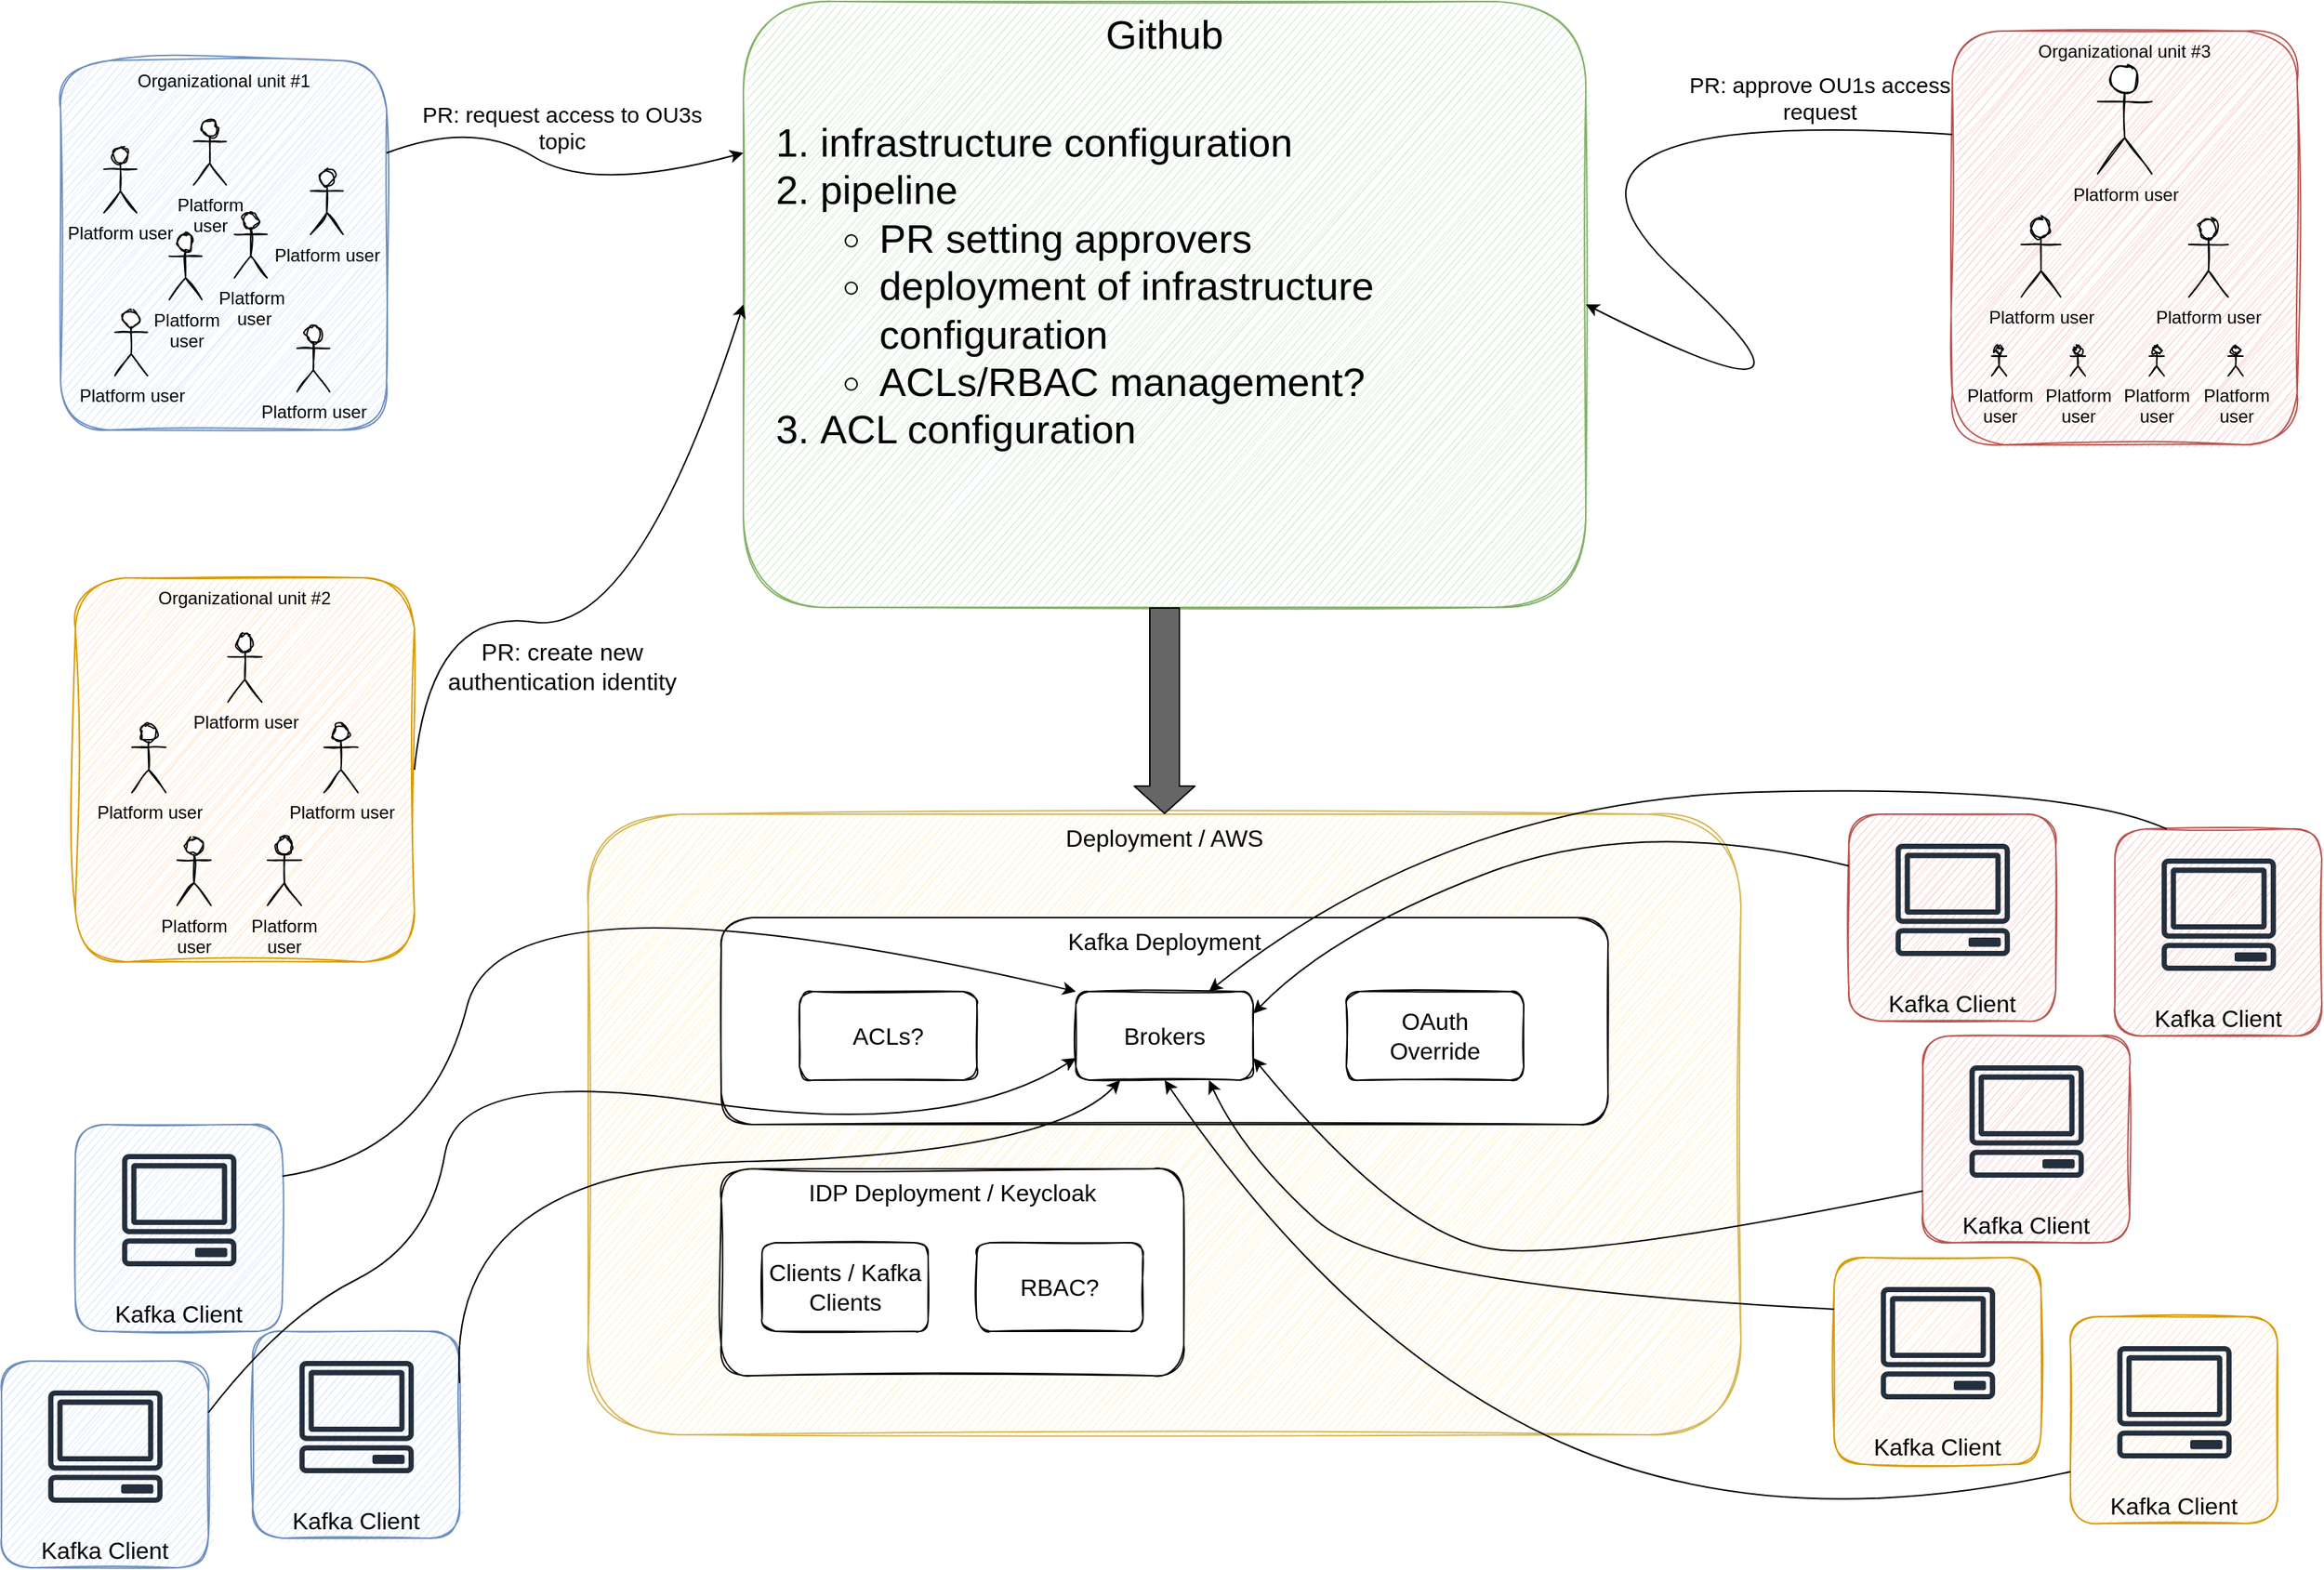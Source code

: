 <mxfile scale="1" border="20">
    <diagram id="cnEmr6O3rUAzfcHBCtT3" name="Page-1">
        <mxGraphModel dx="3090" dy="1620" grid="1" gridSize="10" guides="1" tooltips="1" connect="1" arrows="1" fold="1" page="1" pageScale="1" pageWidth="1654" pageHeight="1169" background="#ffffff" math="0" shadow="0">
            <root>
                <mxCell id="0"/>
                <mxCell id="1" parent="0"/>
                <mxCell id="43" value="" style="group" parent="1" vertex="1" connectable="0">
                    <mxGeometry x="80" y="90" width="220.59" height="250" as="geometry"/>
                </mxCell>
                <mxCell id="18" value="Organizational unit #1" style="rounded=1;whiteSpace=wrap;html=1;verticalAlign=top;fillColor=#dae8fc;strokeColor=#6c8ebf;sketch=1;curveFitting=1;jiggle=2;" parent="43" vertex="1">
                    <mxGeometry width="220.59" height="250.0" as="geometry"/>
                </mxCell>
                <mxCell id="19" value="Platform user" style="shape=umlActor;verticalLabelPosition=bottom;verticalAlign=top;html=1;outlineConnect=0;sketch=1;" parent="43" vertex="1">
                    <mxGeometry x="36.765" y="169.118" width="22.059" height="44.118" as="geometry"/>
                </mxCell>
                <mxCell id="20" value="Platform&lt;br&gt;&amp;nbsp;user" style="shape=umlActor;verticalLabelPosition=bottom;verticalAlign=top;html=1;outlineConnect=0;sketch=1;" parent="43" vertex="1">
                    <mxGeometry x="117.648" y="102.941" width="22.059" height="44.118" as="geometry"/>
                </mxCell>
                <mxCell id="21" value="Platform &lt;br&gt;user" style="shape=umlActor;verticalLabelPosition=bottom;verticalAlign=top;html=1;outlineConnect=0;sketch=1;" parent="43" vertex="1">
                    <mxGeometry x="89.999" y="39.998" width="22.059" height="44.118" as="geometry"/>
                </mxCell>
                <mxCell id="22" value="Platform user" style="shape=umlActor;verticalLabelPosition=bottom;verticalAlign=top;html=1;outlineConnect=0;sketch=1;" parent="43" vertex="1">
                    <mxGeometry x="29.412" y="58.824" width="22.059" height="44.118" as="geometry"/>
                </mxCell>
                <mxCell id="23" value="Platform &lt;br&gt;user" style="shape=umlActor;verticalLabelPosition=bottom;verticalAlign=top;html=1;outlineConnect=0;sketch=1;" parent="43" vertex="1">
                    <mxGeometry x="73.53" y="117.647" width="22.059" height="44.118" as="geometry"/>
                </mxCell>
                <mxCell id="41" value="Platform user" style="shape=umlActor;verticalLabelPosition=bottom;verticalAlign=top;html=1;outlineConnect=0;sketch=1;" parent="43" vertex="1">
                    <mxGeometry x="159.999" y="180.004" width="22.059" height="44.118" as="geometry"/>
                </mxCell>
                <mxCell id="42" value="Platform user" style="shape=umlActor;verticalLabelPosition=bottom;verticalAlign=top;html=1;outlineConnect=0;sketch=1;" parent="43" vertex="1">
                    <mxGeometry x="169.119" y="73.529" width="22.059" height="44.118" as="geometry"/>
                </mxCell>
                <mxCell id="44" value="" style="group" parent="1" vertex="1" connectable="0">
                    <mxGeometry x="90" y="440" width="229.41" height="260" as="geometry"/>
                </mxCell>
                <mxCell id="26" value="Organizational unit #2" style="rounded=1;whiteSpace=wrap;html=1;verticalAlign=top;fillColor=#ffe6cc;strokeColor=#d79b00;sketch=1;curveFitting=1;jiggle=2;" parent="44" vertex="1">
                    <mxGeometry width="229.41" height="260" as="geometry"/>
                </mxCell>
                <mxCell id="27" value="Platform &lt;br&gt;user" style="shape=umlActor;verticalLabelPosition=bottom;verticalAlign=top;html=1;outlineConnect=0;sketch=1;" parent="44" vertex="1">
                    <mxGeometry x="68.823" y="175.882" width="22.941" height="45.882" as="geometry"/>
                </mxCell>
                <mxCell id="28" value="Platform &lt;br&gt;user" style="shape=umlActor;verticalLabelPosition=bottom;verticalAlign=top;html=1;outlineConnect=0;sketch=1;" parent="44" vertex="1">
                    <mxGeometry x="129.999" y="175.882" width="22.941" height="45.882" as="geometry"/>
                </mxCell>
                <mxCell id="29" value="Platform user" style="shape=umlActor;verticalLabelPosition=bottom;verticalAlign=top;html=1;outlineConnect=0;sketch=1;" parent="44" vertex="1">
                    <mxGeometry x="168.234" y="99.412" width="22.941" height="45.882" as="geometry"/>
                </mxCell>
                <mxCell id="30" value="Platform user" style="shape=umlActor;verticalLabelPosition=bottom;verticalAlign=top;html=1;outlineConnect=0;sketch=1;" parent="44" vertex="1">
                    <mxGeometry x="38.235" y="99.412" width="22.941" height="45.882" as="geometry"/>
                </mxCell>
                <mxCell id="31" value="Platform user" style="shape=umlActor;verticalLabelPosition=bottom;verticalAlign=top;html=1;outlineConnect=0;sketch=1;" parent="44" vertex="1">
                    <mxGeometry x="103.234" y="38.235" width="22.941" height="45.882" as="geometry"/>
                </mxCell>
                <mxCell id="45" value="" style="group" parent="1" vertex="1" connectable="0">
                    <mxGeometry x="1360" y="70" width="233.33" height="280" as="geometry"/>
                </mxCell>
                <mxCell id="32" value="Organizational unit #3" style="rounded=1;whiteSpace=wrap;html=1;verticalAlign=top;fillColor=#f8cecc;strokeColor=#b85450;sketch=1;curveFitting=1;jiggle=2;" parent="45" vertex="1">
                    <mxGeometry width="233.33" height="280" as="geometry"/>
                </mxCell>
                <mxCell id="33" value="Platform &lt;br&gt;user" style="shape=umlActor;verticalLabelPosition=bottom;verticalAlign=top;html=1;outlineConnect=0;sketch=1;" parent="45" vertex="1">
                    <mxGeometry x="26.666" y="213.333" width="10.0" height="20" as="geometry"/>
                </mxCell>
                <mxCell id="34" value="Platform &lt;br&gt;user" style="shape=umlActor;verticalLabelPosition=bottom;verticalAlign=top;html=1;outlineConnect=0;sketch=1;" parent="45" vertex="1">
                    <mxGeometry x="186.664" y="213.333" width="10.0" height="20" as="geometry"/>
                </mxCell>
                <mxCell id="35" value="Platform user" style="shape=umlActor;verticalLabelPosition=bottom;verticalAlign=top;html=1;outlineConnect=0;sketch=1;" parent="45" vertex="1">
                    <mxGeometry x="98.332" y="23.333" width="36.666" height="73.333" as="geometry"/>
                </mxCell>
                <mxCell id="36" value="Platform user" style="shape=umlActor;verticalLabelPosition=bottom;verticalAlign=top;html=1;outlineConnect=0;sketch=1;" parent="45" vertex="1">
                    <mxGeometry x="46.666" y="126.667" width="26.666" height="53.333" as="geometry"/>
                </mxCell>
                <mxCell id="37" value="Platform &lt;br&gt;user" style="shape=umlActor;verticalLabelPosition=bottom;verticalAlign=top;html=1;outlineConnect=0;sketch=1;" parent="45" vertex="1">
                    <mxGeometry x="79.999" y="213.333" width="10.0" height="20" as="geometry"/>
                </mxCell>
                <mxCell id="38" value="Platform &lt;br&gt;user" style="shape=umlActor;verticalLabelPosition=bottom;verticalAlign=top;html=1;outlineConnect=0;sketch=1;" parent="45" vertex="1">
                    <mxGeometry x="133.331" y="213.333" width="10.0" height="20" as="geometry"/>
                </mxCell>
                <mxCell id="39" value="Platform user" style="shape=umlActor;verticalLabelPosition=bottom;verticalAlign=top;html=1;outlineConnect=0;sketch=1;" parent="45" vertex="1">
                    <mxGeometry x="159.998" y="126.667" width="26.666" height="53.333" as="geometry"/>
                </mxCell>
                <mxCell id="53" value="" style="group" parent="1" vertex="1" connectable="0">
                    <mxGeometry x="542" y="50" width="570" height="410" as="geometry"/>
                </mxCell>
                <mxCell id="49" value="Github" style="rounded=1;whiteSpace=wrap;html=1;sketch=1;fillColor=#d5e8d4;strokeColor=#82b366;verticalAlign=top;fontSize=27;" parent="53" vertex="1">
                    <mxGeometry width="570" height="410" as="geometry"/>
                </mxCell>
                <mxCell id="52" value="&lt;ol&gt;&lt;li&gt;infrastructure configuration&lt;/li&gt;&lt;li&gt;pipeline&lt;/li&gt;&lt;ul&gt;&lt;li&gt;PR setting approvers&lt;/li&gt;&lt;li&gt;deployment of infrastructure configuration&lt;/li&gt;&lt;li&gt;ACLs/RBAC management?&lt;/li&gt;&lt;/ul&gt;&lt;li&gt;ACL configuration&lt;/li&gt;&lt;/ol&gt;" style="text;html=1;strokeColor=none;fillColor=none;align=left;verticalAlign=top;whiteSpace=wrap;rounded=0;sketch=0;fontSize=27;" parent="53" vertex="1">
                    <mxGeometry x="10" y="45.556" width="490" height="307.5" as="geometry"/>
                </mxCell>
                <mxCell id="54" value="" style="curved=1;endArrow=classic;html=1;fontSize=27;exitX=1;exitY=0.25;exitDx=0;exitDy=0;entryX=0;entryY=0.25;entryDx=0;entryDy=0;" parent="1" source="18" target="49" edge="1">
                    <mxGeometry width="50" height="50" relative="1" as="geometry">
                        <mxPoint x="770" y="580" as="sourcePoint"/>
                        <mxPoint x="820" y="530" as="targetPoint"/>
                        <Array as="points">
                            <mxPoint x="360" y="130"/>
                            <mxPoint x="440" y="180"/>
                        </Array>
                    </mxGeometry>
                </mxCell>
                <mxCell id="55" value="&lt;font style=&quot;font-size: 15px;&quot;&gt;PR: request access to OU3s topic&lt;/font&gt;" style="text;html=1;strokeColor=none;fillColor=none;align=center;verticalAlign=middle;whiteSpace=wrap;rounded=0;sketch=0;fontSize=15;" parent="1" vertex="1">
                    <mxGeometry x="319.41" y="100" width="200.59" height="70" as="geometry"/>
                </mxCell>
                <mxCell id="57" value="" style="curved=1;endArrow=classic;html=1;fontSize=16;exitX=1;exitY=0.5;exitDx=0;exitDy=0;entryX=0;entryY=0.5;entryDx=0;entryDy=0;" parent="1" source="26" target="49" edge="1">
                    <mxGeometry width="50" height="50" relative="1" as="geometry">
                        <mxPoint x="770" y="540" as="sourcePoint"/>
                        <mxPoint x="820" y="490" as="targetPoint"/>
                        <Array as="points">
                            <mxPoint x="330" y="460"/>
                            <mxPoint x="470" y="480"/>
                        </Array>
                    </mxGeometry>
                </mxCell>
                <mxCell id="58" value="&lt;font style=&quot;font-size: 16px;&quot;&gt;PR: create new authentication identity&lt;/font&gt;" style="text;html=1;strokeColor=none;fillColor=none;align=center;verticalAlign=middle;whiteSpace=wrap;rounded=0;sketch=0;fontSize=16;" parent="1" vertex="1">
                    <mxGeometry x="319.41" y="460" width="200.59" height="80" as="geometry"/>
                </mxCell>
                <mxCell id="59" value="" style="curved=1;endArrow=classic;html=1;fontSize=16;exitX=0;exitY=0.25;exitDx=0;exitDy=0;entryX=1;entryY=0.5;entryDx=0;entryDy=0;" parent="1" source="32" target="49" edge="1">
                    <mxGeometry width="50" height="50" relative="1" as="geometry">
                        <mxPoint x="810" y="540" as="sourcePoint"/>
                        <mxPoint x="860" y="490" as="targetPoint"/>
                        <Array as="points">
                            <mxPoint x="1050" y="120"/>
                            <mxPoint x="1300" y="350"/>
                        </Array>
                    </mxGeometry>
                </mxCell>
                <mxCell id="60" value="&lt;font style=&quot;font-size: 15px;&quot;&gt;PR: approve OU1s access request&lt;/font&gt;" style="text;html=1;strokeColor=none;fillColor=none;align=center;verticalAlign=middle;whiteSpace=wrap;rounded=0;sketch=0;fontSize=15;" parent="1" vertex="1">
                    <mxGeometry x="1170" y="80" width="200.59" height="70" as="geometry"/>
                </mxCell>
                <mxCell id="62" value="Deployment / AWS" style="rounded=1;whiteSpace=wrap;html=1;fontSize=16;verticalAlign=top;fillColor=#fff2cc;strokeColor=#d6b656;glass=0;sketch=1;curveFitting=1;jiggle=2;" parent="1" vertex="1">
                    <mxGeometry x="437" y="600" width="780" height="420" as="geometry"/>
                </mxCell>
                <mxCell id="63" value="" style="shape=flexArrow;endArrow=classic;html=1;fontSize=16;exitX=0.5;exitY=1;exitDx=0;exitDy=0;entryX=0.5;entryY=0;entryDx=0;entryDy=0;width=20;endSize=5.825;fillColor=#666666;fillStyle=solid;gradientColor=none;" parent="1" source="49" target="62" edge="1">
                    <mxGeometry width="50" height="50" relative="1" as="geometry">
                        <mxPoint x="870" y="670" as="sourcePoint"/>
                        <mxPoint x="920" y="620" as="targetPoint"/>
                    </mxGeometry>
                </mxCell>
                <mxCell id="68" value="" style="group" parent="1" vertex="1" connectable="0">
                    <mxGeometry x="527" y="670" width="600" height="140" as="geometry"/>
                </mxCell>
                <mxCell id="64" value="Kafka Deployment" style="rounded=1;whiteSpace=wrap;html=1;glass=0;sketch=1;fontSize=16;verticalAlign=top;" parent="68" vertex="1">
                    <mxGeometry width="600" height="140" as="geometry"/>
                </mxCell>
                <mxCell id="65" value="ACLs?" style="rounded=1;whiteSpace=wrap;html=1;glass=0;sketch=1;fontSize=16;" parent="68" vertex="1">
                    <mxGeometry x="53" y="50" width="120" height="60" as="geometry"/>
                </mxCell>
                <mxCell id="66" value="Brokers" style="rounded=1;whiteSpace=wrap;html=1;glass=0;sketch=1;fontSize=16;" parent="68" vertex="1">
                    <mxGeometry x="240" y="50" width="120" height="60" as="geometry"/>
                </mxCell>
                <mxCell id="67" value="OAuth&lt;br&gt;Override" style="rounded=1;whiteSpace=wrap;html=1;glass=0;sketch=1;fontSize=16;" parent="68" vertex="1">
                    <mxGeometry x="423" y="50" width="120" height="60" as="geometry"/>
                </mxCell>
                <mxCell id="69" value="" style="group" parent="1" vertex="1" connectable="0">
                    <mxGeometry x="527" y="840" width="313" height="140" as="geometry"/>
                </mxCell>
                <mxCell id="70" value="IDP Deployment / Keycloak" style="rounded=1;whiteSpace=wrap;html=1;glass=0;sketch=1;fontSize=16;verticalAlign=top;" parent="69" vertex="1">
                    <mxGeometry width="313" height="140" as="geometry"/>
                </mxCell>
                <mxCell id="71" value="Clients / Kafka Clients" style="rounded=1;whiteSpace=wrap;html=1;glass=0;sketch=1;fontSize=16;" parent="69" vertex="1">
                    <mxGeometry x="27.65" y="50" width="112.35" height="60" as="geometry"/>
                </mxCell>
                <mxCell id="77" value="RBAC?" style="rounded=1;whiteSpace=wrap;html=1;glass=0;sketch=1;fontSize=16;" parent="69" vertex="1">
                    <mxGeometry x="173" y="50" width="112.35" height="60" as="geometry"/>
                </mxCell>
                <mxCell id="86" value="" style="group" parent="1" vertex="1" connectable="0">
                    <mxGeometry x="40" y="970" width="140" height="140" as="geometry"/>
                </mxCell>
                <mxCell id="85" value="Kafka Client" style="rounded=1;whiteSpace=wrap;html=1;glass=0;sketch=1;fontSize=16;verticalAlign=bottom;fillColor=#dae8fc;strokeColor=#6c8ebf;" parent="86" vertex="1">
                    <mxGeometry width="140" height="140" as="geometry"/>
                </mxCell>
                <mxCell id="78" value="" style="sketch=0;outlineConnect=0;fontColor=#232F3E;gradientColor=none;fillColor=#232F3D;strokeColor=none;dashed=0;verticalLabelPosition=bottom;verticalAlign=top;align=center;html=1;fontSize=12;fontStyle=0;aspect=fixed;pointerEvents=1;shape=mxgraph.aws4.client;glass=0;" parent="86" vertex="1">
                    <mxGeometry x="31.29" y="20" width="78" height="76" as="geometry"/>
                </mxCell>
                <mxCell id="90" value="" style="group" parent="1" vertex="1" connectable="0">
                    <mxGeometry x="1440" y="940" width="140" height="140" as="geometry"/>
                </mxCell>
                <mxCell id="91" value="Kafka Client" style="rounded=1;whiteSpace=wrap;html=1;glass=0;sketch=1;fontSize=16;verticalAlign=bottom;fillColor=#ffe6cc;strokeColor=#d79b00;" parent="90" vertex="1">
                    <mxGeometry width="140" height="140" as="geometry"/>
                </mxCell>
                <mxCell id="92" value="" style="sketch=0;outlineConnect=0;fontColor=#232F3E;gradientColor=none;fillColor=#232F3D;strokeColor=none;dashed=0;verticalLabelPosition=bottom;verticalAlign=top;align=center;html=1;fontSize=12;fontStyle=0;aspect=fixed;pointerEvents=1;shape=mxgraph.aws4.client;glass=0;" parent="90" vertex="1">
                    <mxGeometry x="31.29" y="20" width="78" height="76" as="geometry"/>
                </mxCell>
                <mxCell id="93" value="" style="group" parent="1" vertex="1" connectable="0">
                    <mxGeometry x="210" y="950" width="140" height="140" as="geometry"/>
                </mxCell>
                <mxCell id="94" value="Kafka Client" style="rounded=1;whiteSpace=wrap;html=1;glass=0;sketch=1;fontSize=16;verticalAlign=bottom;fillColor=#dae8fc;strokeColor=#6c8ebf;" parent="93" vertex="1">
                    <mxGeometry width="140" height="140" as="geometry"/>
                </mxCell>
                <mxCell id="95" value="" style="sketch=0;outlineConnect=0;fontColor=#232F3E;gradientColor=none;fillColor=#232F3D;strokeColor=none;dashed=0;verticalLabelPosition=bottom;verticalAlign=top;align=center;html=1;fontSize=12;fontStyle=0;aspect=fixed;pointerEvents=1;shape=mxgraph.aws4.client;glass=0;" parent="93" vertex="1">
                    <mxGeometry x="31.29" y="20" width="78" height="76" as="geometry"/>
                </mxCell>
                <mxCell id="99" value="" style="group" parent="1" vertex="1" connectable="0">
                    <mxGeometry x="1280" y="900" width="140" height="140" as="geometry"/>
                </mxCell>
                <mxCell id="100" value="Kafka Client" style="rounded=1;whiteSpace=wrap;html=1;glass=0;sketch=1;fontSize=16;verticalAlign=bottom;fillColor=#ffe6cc;strokeColor=#d79b00;" parent="99" vertex="1">
                    <mxGeometry width="140" height="140" as="geometry"/>
                </mxCell>
                <mxCell id="101" value="" style="sketch=0;outlineConnect=0;fontColor=#232F3E;gradientColor=none;fillColor=#232F3D;strokeColor=none;dashed=0;verticalLabelPosition=bottom;verticalAlign=top;align=center;html=1;fontSize=12;fontStyle=0;aspect=fixed;pointerEvents=1;shape=mxgraph.aws4.client;glass=0;" parent="99" vertex="1">
                    <mxGeometry x="31.29" y="20" width="78" height="76" as="geometry"/>
                </mxCell>
                <mxCell id="102" value="" style="group" parent="1" vertex="1" connectable="0">
                    <mxGeometry x="1470" y="610" width="140" height="140" as="geometry"/>
                </mxCell>
                <mxCell id="103" value="Kafka Client" style="rounded=1;whiteSpace=wrap;html=1;glass=0;sketch=1;fontSize=16;verticalAlign=bottom;fillColor=#f8cecc;strokeColor=#b85450;" parent="102" vertex="1">
                    <mxGeometry width="140" height="140" as="geometry"/>
                </mxCell>
                <mxCell id="104" value="" style="sketch=0;outlineConnect=0;fontColor=#232F3E;gradientColor=none;fillColor=#232F3D;strokeColor=none;dashed=0;verticalLabelPosition=bottom;verticalAlign=top;align=center;html=1;fontSize=12;fontStyle=0;aspect=fixed;pointerEvents=1;shape=mxgraph.aws4.client;glass=0;" parent="102" vertex="1">
                    <mxGeometry x="31.29" y="20" width="78" height="76" as="geometry"/>
                </mxCell>
                <mxCell id="109" value="" style="group" parent="1" vertex="1" connectable="0">
                    <mxGeometry x="90" y="810" width="140" height="140" as="geometry"/>
                </mxCell>
                <mxCell id="110" value="Kafka Client" style="rounded=1;whiteSpace=wrap;html=1;glass=0;sketch=1;fontSize=16;verticalAlign=bottom;fillColor=#dae8fc;strokeColor=#6c8ebf;" parent="109" vertex="1">
                    <mxGeometry width="140" height="140" as="geometry"/>
                </mxCell>
                <mxCell id="111" value="" style="sketch=0;outlineConnect=0;fontColor=#232F3E;gradientColor=none;fillColor=#232F3D;strokeColor=none;dashed=0;verticalLabelPosition=bottom;verticalAlign=top;align=center;html=1;fontSize=12;fontStyle=0;aspect=fixed;pointerEvents=1;shape=mxgraph.aws4.client;glass=0;" parent="109" vertex="1">
                    <mxGeometry x="31.29" y="20" width="78" height="76" as="geometry"/>
                </mxCell>
                <mxCell id="96" value="" style="group" parent="1" vertex="1" connectable="0">
                    <mxGeometry x="1340" y="750" width="140" height="140" as="geometry"/>
                </mxCell>
                <mxCell id="97" value="Kafka Client" style="rounded=1;whiteSpace=wrap;html=1;glass=0;sketch=1;fontSize=16;verticalAlign=bottom;fillColor=#f8cecc;strokeColor=#b85450;" parent="96" vertex="1">
                    <mxGeometry width="140" height="140" as="geometry"/>
                </mxCell>
                <mxCell id="98" value="" style="sketch=0;outlineConnect=0;fontColor=#232F3E;gradientColor=none;fillColor=#232F3D;strokeColor=none;dashed=0;verticalLabelPosition=bottom;verticalAlign=top;align=center;html=1;fontSize=12;fontStyle=0;aspect=fixed;pointerEvents=1;shape=mxgraph.aws4.client;glass=0;" parent="96" vertex="1">
                    <mxGeometry x="31.29" y="20" width="78" height="76" as="geometry"/>
                </mxCell>
                <mxCell id="112" value="" style="group" parent="1" vertex="1" connectable="0">
                    <mxGeometry x="1290" y="600" width="140" height="140" as="geometry"/>
                </mxCell>
                <mxCell id="106" value="Kafka Client" style="rounded=1;whiteSpace=wrap;html=1;glass=0;sketch=1;fontSize=16;verticalAlign=bottom;fillColor=#f8cecc;strokeColor=#b85450;" parent="112" vertex="1">
                    <mxGeometry width="140" height="140" as="geometry"/>
                </mxCell>
                <mxCell id="107" value="" style="sketch=0;outlineConnect=0;fontColor=#232F3E;gradientColor=none;fillColor=#232F3D;strokeColor=none;dashed=0;verticalLabelPosition=bottom;verticalAlign=top;align=center;html=1;fontSize=12;fontStyle=0;aspect=fixed;pointerEvents=1;shape=mxgraph.aws4.client;glass=0;" parent="112" vertex="1">
                    <mxGeometry x="31.29" y="20" width="78" height="76" as="geometry"/>
                </mxCell>
                <mxCell id="113" value="" style="curved=1;endArrow=classic;html=1;fillStyle=solid;fontSize=16;fillColor=#666666;gradientColor=none;exitX=1;exitY=0.25;exitDx=0;exitDy=0;entryX=0;entryY=0;entryDx=0;entryDy=0;" parent="1" source="110" target="66" edge="1">
                    <mxGeometry width="50" height="50" relative="1" as="geometry">
                        <mxPoint x="830" y="650" as="sourcePoint"/>
                        <mxPoint x="880" y="600" as="targetPoint"/>
                        <Array as="points">
                            <mxPoint x="330" y="830"/>
                            <mxPoint x="380" y="630"/>
                        </Array>
                    </mxGeometry>
                </mxCell>
                <mxCell id="114" value="" style="curved=1;endArrow=classic;html=1;fillStyle=solid;fontSize=16;fillColor=#666666;gradientColor=none;exitX=1;exitY=0.25;exitDx=0;exitDy=0;entryX=0.25;entryY=1;entryDx=0;entryDy=0;" parent="1" source="94" target="66" edge="1">
                    <mxGeometry width="50" height="50" relative="1" as="geometry">
                        <mxPoint x="240" y="855" as="sourcePoint"/>
                        <mxPoint x="777" y="730" as="targetPoint"/>
                        <Array as="points">
                            <mxPoint x="340" y="840"/>
                            <mxPoint x="750" y="830"/>
                        </Array>
                    </mxGeometry>
                </mxCell>
                <mxCell id="115" value="" style="curved=1;endArrow=classic;html=1;fillStyle=solid;fontSize=16;fillColor=#666666;gradientColor=none;exitX=1;exitY=0.25;exitDx=0;exitDy=0;entryX=0;entryY=0.75;entryDx=0;entryDy=0;" parent="1" source="85" target="66" edge="1">
                    <mxGeometry width="50" height="50" relative="1" as="geometry">
                        <mxPoint x="830" y="650" as="sourcePoint"/>
                        <mxPoint x="880" y="600" as="targetPoint"/>
                        <Array as="points">
                            <mxPoint x="230" y="940"/>
                            <mxPoint x="330" y="890"/>
                            <mxPoint x="350" y="770"/>
                            <mxPoint x="680" y="820"/>
                        </Array>
                    </mxGeometry>
                </mxCell>
                <mxCell id="117" value="" style="curved=1;endArrow=classic;html=1;fillStyle=solid;fontSize=16;fillColor=#666666;gradientColor=none;exitX=0;exitY=0.25;exitDx=0;exitDy=0;entryX=0.75;entryY=1;entryDx=0;entryDy=0;" parent="1" source="100" target="66" edge="1">
                    <mxGeometry width="50" height="50" relative="1" as="geometry">
                        <mxPoint x="830" y="650" as="sourcePoint"/>
                        <mxPoint x="880" y="600" as="targetPoint"/>
                        <Array as="points">
                            <mxPoint x="980" y="920"/>
                            <mxPoint x="880" y="830"/>
                        </Array>
                    </mxGeometry>
                </mxCell>
                <mxCell id="118" value="" style="curved=1;endArrow=classic;html=1;fillStyle=solid;fontSize=16;fillColor=#666666;gradientColor=none;exitX=0;exitY=0.75;exitDx=0;exitDy=0;entryX=0.5;entryY=1;entryDx=0;entryDy=0;" parent="1" source="91" target="66" edge="1">
                    <mxGeometry width="50" height="50" relative="1" as="geometry">
                        <mxPoint x="830" y="650" as="sourcePoint"/>
                        <mxPoint x="880" y="600" as="targetPoint"/>
                        <Array as="points">
                            <mxPoint x="1240" y="1090"/>
                            <mxPoint x="950" y="960"/>
                        </Array>
                    </mxGeometry>
                </mxCell>
                <mxCell id="119" value="" style="curved=1;endArrow=classic;html=1;fillStyle=solid;fontSize=16;fillColor=#666666;gradientColor=none;exitX=0;exitY=0.75;exitDx=0;exitDy=0;entryX=1;entryY=0.75;entryDx=0;entryDy=0;" parent="1" source="97" target="66" edge="1">
                    <mxGeometry width="50" height="50" relative="1" as="geometry">
                        <mxPoint x="830" y="650" as="sourcePoint"/>
                        <mxPoint x="880" y="600" as="targetPoint"/>
                        <Array as="points">
                            <mxPoint x="1120" y="900"/>
                            <mxPoint x="990" y="890"/>
                        </Array>
                    </mxGeometry>
                </mxCell>
                <mxCell id="120" value="" style="curved=1;endArrow=classic;html=1;fillStyle=solid;fontSize=16;fillColor=#666666;gradientColor=none;exitX=0.25;exitY=0;exitDx=0;exitDy=0;entryX=0.75;entryY=0;entryDx=0;entryDy=0;" parent="1" source="103" target="66" edge="1">
                    <mxGeometry width="50" height="50" relative="1" as="geometry">
                        <mxPoint x="830" y="650" as="sourcePoint"/>
                        <mxPoint x="880" y="600" as="targetPoint"/>
                        <Array as="points">
                            <mxPoint x="1440" y="580"/>
                            <mxPoint x="1020" y="590"/>
                        </Array>
                    </mxGeometry>
                </mxCell>
                <mxCell id="121" value="" style="curved=1;endArrow=classic;html=1;fillStyle=solid;fontSize=16;fillColor=#666666;gradientColor=none;exitX=0;exitY=0.25;exitDx=0;exitDy=0;entryX=1;entryY=0.25;entryDx=0;entryDy=0;" parent="1" source="106" target="66" edge="1">
                    <mxGeometry width="50" height="50" relative="1" as="geometry">
                        <mxPoint x="830" y="650" as="sourcePoint"/>
                        <mxPoint x="880" y="600" as="targetPoint"/>
                        <Array as="points">
                            <mxPoint x="1150" y="600"/>
                            <mxPoint x="940" y="680"/>
                        </Array>
                    </mxGeometry>
                </mxCell>
            </root>
        </mxGraphModel>
    </diagram>
</mxfile>